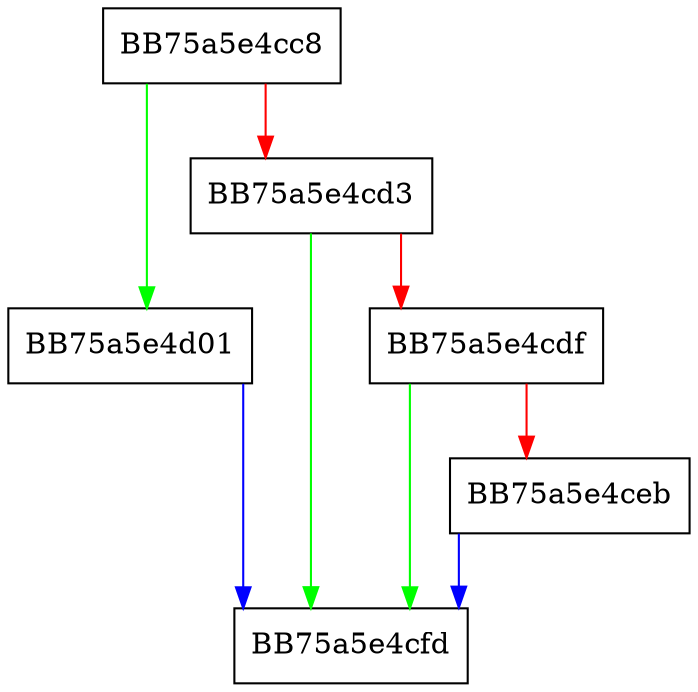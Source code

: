digraph ValidateSignature {
  node [shape="box"];
  graph [splines=ortho];
  BB75a5e4cc8 -> BB75a5e4d01 [color="green"];
  BB75a5e4cc8 -> BB75a5e4cd3 [color="red"];
  BB75a5e4cd3 -> BB75a5e4cfd [color="green"];
  BB75a5e4cd3 -> BB75a5e4cdf [color="red"];
  BB75a5e4cdf -> BB75a5e4cfd [color="green"];
  BB75a5e4cdf -> BB75a5e4ceb [color="red"];
  BB75a5e4ceb -> BB75a5e4cfd [color="blue"];
  BB75a5e4d01 -> BB75a5e4cfd [color="blue"];
}